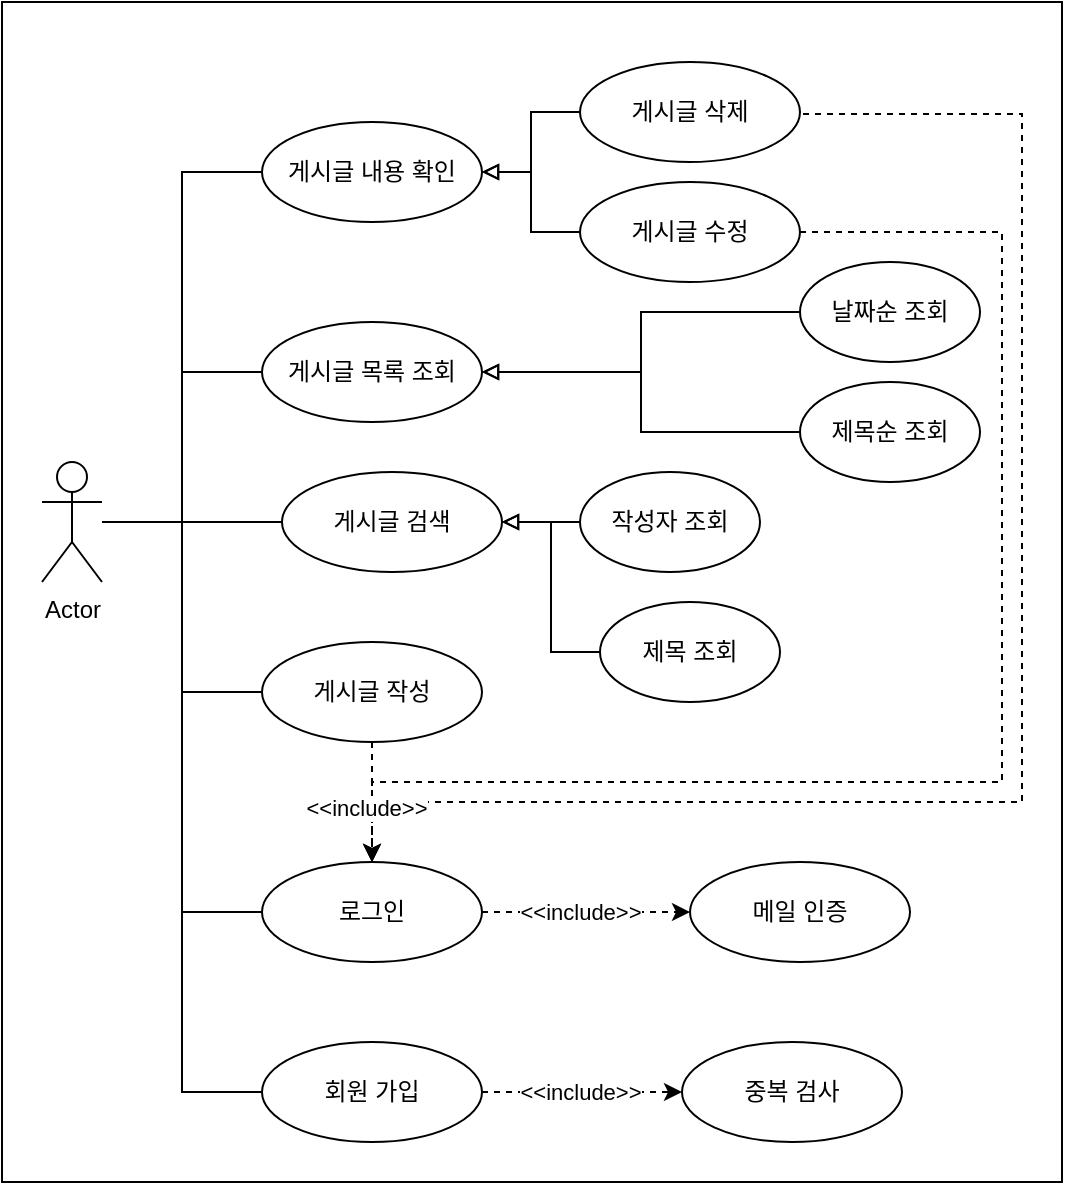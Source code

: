 <mxfile version="24.6.4" type="github">
  <diagram name="페이지-1" id="AC-dUKgvoR48rX43May5">
    <mxGraphModel dx="1434" dy="746" grid="1" gridSize="10" guides="1" tooltips="1" connect="1" arrows="1" fold="1" page="1" pageScale="1" pageWidth="827" pageHeight="1169" math="0" shadow="0">
      <root>
        <mxCell id="0" />
        <mxCell id="1" parent="0" />
        <mxCell id="-usTBtMu-Bp_jDqedm4--37" value="" style="rounded=0;whiteSpace=wrap;html=1;" vertex="1" parent="1">
          <mxGeometry x="70" y="30" width="530" height="590" as="geometry" />
        </mxCell>
        <mxCell id="-usTBtMu-Bp_jDqedm4--30" style="edgeStyle=orthogonalEdgeStyle;rounded=0;orthogonalLoop=1;jettySize=auto;html=1;entryX=0;entryY=0.5;entryDx=0;entryDy=0;endArrow=none;endFill=0;" edge="1" parent="1" source="-usTBtMu-Bp_jDqedm4--1" target="-usTBtMu-Bp_jDqedm4--4">
          <mxGeometry relative="1" as="geometry" />
        </mxCell>
        <mxCell id="-usTBtMu-Bp_jDqedm4--31" style="edgeStyle=orthogonalEdgeStyle;rounded=0;orthogonalLoop=1;jettySize=auto;html=1;entryX=0;entryY=0.5;entryDx=0;entryDy=0;endArrow=none;endFill=0;" edge="1" parent="1" source="-usTBtMu-Bp_jDqedm4--1" target="-usTBtMu-Bp_jDqedm4--9">
          <mxGeometry relative="1" as="geometry" />
        </mxCell>
        <mxCell id="-usTBtMu-Bp_jDqedm4--32" style="edgeStyle=orthogonalEdgeStyle;rounded=0;orthogonalLoop=1;jettySize=auto;html=1;entryX=0;entryY=0.5;entryDx=0;entryDy=0;endArrow=none;endFill=0;" edge="1" parent="1" source="-usTBtMu-Bp_jDqedm4--1" target="-usTBtMu-Bp_jDqedm4--12">
          <mxGeometry relative="1" as="geometry" />
        </mxCell>
        <mxCell id="-usTBtMu-Bp_jDqedm4--33" style="edgeStyle=orthogonalEdgeStyle;rounded=0;orthogonalLoop=1;jettySize=auto;html=1;entryX=0;entryY=0.5;entryDx=0;entryDy=0;endArrow=none;endFill=0;" edge="1" parent="1" source="-usTBtMu-Bp_jDqedm4--1" target="-usTBtMu-Bp_jDqedm4--18">
          <mxGeometry relative="1" as="geometry" />
        </mxCell>
        <mxCell id="-usTBtMu-Bp_jDqedm4--34" style="edgeStyle=orthogonalEdgeStyle;rounded=0;orthogonalLoop=1;jettySize=auto;html=1;entryX=0;entryY=0.5;entryDx=0;entryDy=0;endArrow=none;endFill=0;" edge="1" parent="1" source="-usTBtMu-Bp_jDqedm4--1" target="-usTBtMu-Bp_jDqedm4--19">
          <mxGeometry relative="1" as="geometry" />
        </mxCell>
        <mxCell id="-usTBtMu-Bp_jDqedm4--45" style="edgeStyle=orthogonalEdgeStyle;rounded=0;orthogonalLoop=1;jettySize=auto;html=1;endArrow=none;endFill=0;" edge="1" parent="1" source="-usTBtMu-Bp_jDqedm4--1" target="-usTBtMu-Bp_jDqedm4--43">
          <mxGeometry relative="1" as="geometry" />
        </mxCell>
        <mxCell id="-usTBtMu-Bp_jDqedm4--1" value="Actor" style="shape=umlActor;verticalLabelPosition=bottom;verticalAlign=top;html=1;outlineConnect=0;" vertex="1" parent="1">
          <mxGeometry x="90" y="260" width="30" height="60" as="geometry" />
        </mxCell>
        <mxCell id="-usTBtMu-Bp_jDqedm4--4" value="게시글 내용 확인" style="ellipse;whiteSpace=wrap;html=1;" vertex="1" parent="1">
          <mxGeometry x="200" y="90" width="110" height="50" as="geometry" />
        </mxCell>
        <mxCell id="-usTBtMu-Bp_jDqedm4--9" value="게시글 목록 조회" style="ellipse;whiteSpace=wrap;html=1;" vertex="1" parent="1">
          <mxGeometry x="200" y="190" width="110" height="50" as="geometry" />
        </mxCell>
        <mxCell id="-usTBtMu-Bp_jDqedm4--21" style="edgeStyle=orthogonalEdgeStyle;rounded=0;orthogonalLoop=1;jettySize=auto;html=1;entryX=1;entryY=0.5;entryDx=0;entryDy=0;endArrow=block;endFill=0;" edge="1" parent="1" source="-usTBtMu-Bp_jDqedm4--10" target="-usTBtMu-Bp_jDqedm4--4">
          <mxGeometry relative="1" as="geometry" />
        </mxCell>
        <mxCell id="-usTBtMu-Bp_jDqedm4--49" style="rounded=0;orthogonalLoop=1;jettySize=auto;html=1;entryX=0.5;entryY=0;entryDx=0;entryDy=0;dashed=1;strokeColor=default;edgeStyle=orthogonalEdgeStyle;" edge="1" parent="1" source="-usTBtMu-Bp_jDqedm4--10" target="-usTBtMu-Bp_jDqedm4--18">
          <mxGeometry relative="1" as="geometry">
            <Array as="points">
              <mxPoint x="570" y="145" />
              <mxPoint x="570" y="420" />
              <mxPoint x="255" y="420" />
            </Array>
          </mxGeometry>
        </mxCell>
        <mxCell id="-usTBtMu-Bp_jDqedm4--10" value="게시글 수정" style="ellipse;whiteSpace=wrap;html=1;" vertex="1" parent="1">
          <mxGeometry x="359" y="120" width="110" height="50" as="geometry" />
        </mxCell>
        <mxCell id="-usTBtMu-Bp_jDqedm4--20" style="edgeStyle=orthogonalEdgeStyle;rounded=0;orthogonalLoop=1;jettySize=auto;html=1;entryX=1;entryY=0.5;entryDx=0;entryDy=0;endArrow=block;endFill=0;" edge="1" parent="1" source="-usTBtMu-Bp_jDqedm4--11" target="-usTBtMu-Bp_jDqedm4--4">
          <mxGeometry relative="1" as="geometry" />
        </mxCell>
        <mxCell id="-usTBtMu-Bp_jDqedm4--50" style="rounded=0;orthogonalLoop=1;jettySize=auto;html=1;entryX=0.5;entryY=0;entryDx=0;entryDy=0;dashed=1;edgeStyle=orthogonalEdgeStyle;" edge="1" parent="1" target="-usTBtMu-Bp_jDqedm4--18">
          <mxGeometry relative="1" as="geometry">
            <mxPoint x="465.5" y="85" as="sourcePoint" />
            <mxPoint x="251.5" y="460" as="targetPoint" />
            <Array as="points">
              <mxPoint x="465" y="86" />
              <mxPoint x="580" y="86" />
              <mxPoint x="580" y="430" />
              <mxPoint x="255" y="430" />
            </Array>
          </mxGeometry>
        </mxCell>
        <mxCell id="-usTBtMu-Bp_jDqedm4--11" value="게시글 삭제" style="ellipse;whiteSpace=wrap;html=1;" vertex="1" parent="1">
          <mxGeometry x="359" y="60" width="110" height="50" as="geometry" />
        </mxCell>
        <mxCell id="-usTBtMu-Bp_jDqedm4--38" style="edgeStyle=orthogonalEdgeStyle;rounded=0;orthogonalLoop=1;jettySize=auto;html=1;exitX=0.5;exitY=1;exitDx=0;exitDy=0;entryX=0.5;entryY=0;entryDx=0;entryDy=0;dashed=1;" edge="1" parent="1" source="-usTBtMu-Bp_jDqedm4--12" target="-usTBtMu-Bp_jDqedm4--18">
          <mxGeometry relative="1" as="geometry" />
        </mxCell>
        <mxCell id="-usTBtMu-Bp_jDqedm4--39" value="&amp;lt;&amp;lt;include&amp;gt;&amp;gt;" style="edgeLabel;html=1;align=center;verticalAlign=middle;resizable=0;points=[];" vertex="1" connectable="0" parent="-usTBtMu-Bp_jDqedm4--38">
          <mxGeometry x="0.1" y="-3" relative="1" as="geometry">
            <mxPoint as="offset" />
          </mxGeometry>
        </mxCell>
        <mxCell id="-usTBtMu-Bp_jDqedm4--12" value="게시글 작성" style="ellipse;whiteSpace=wrap;html=1;" vertex="1" parent="1">
          <mxGeometry x="200" y="350" width="110" height="50" as="geometry" />
        </mxCell>
        <mxCell id="-usTBtMu-Bp_jDqedm4--24" style="edgeStyle=orthogonalEdgeStyle;rounded=0;orthogonalLoop=1;jettySize=auto;html=1;endArrow=block;endFill=0;" edge="1" parent="1" source="-usTBtMu-Bp_jDqedm4--13" target="-usTBtMu-Bp_jDqedm4--9">
          <mxGeometry relative="1" as="geometry" />
        </mxCell>
        <mxCell id="-usTBtMu-Bp_jDqedm4--13" value="날짜순 조회" style="ellipse;whiteSpace=wrap;html=1;" vertex="1" parent="1">
          <mxGeometry x="469" y="160" width="90" height="50" as="geometry" />
        </mxCell>
        <mxCell id="-usTBtMu-Bp_jDqedm4--25" style="edgeStyle=orthogonalEdgeStyle;rounded=0;orthogonalLoop=1;jettySize=auto;html=1;entryX=1;entryY=0.5;entryDx=0;entryDy=0;endArrow=block;endFill=0;" edge="1" parent="1" source="-usTBtMu-Bp_jDqedm4--16" target="-usTBtMu-Bp_jDqedm4--9">
          <mxGeometry relative="1" as="geometry" />
        </mxCell>
        <mxCell id="-usTBtMu-Bp_jDqedm4--16" value="제목순 조회" style="ellipse;whiteSpace=wrap;html=1;" vertex="1" parent="1">
          <mxGeometry x="469" y="220" width="90" height="50" as="geometry" />
        </mxCell>
        <mxCell id="-usTBtMu-Bp_jDqedm4--28" style="edgeStyle=orthogonalEdgeStyle;rounded=0;orthogonalLoop=1;jettySize=auto;html=1;entryX=0;entryY=0.5;entryDx=0;entryDy=0;dashed=1;" edge="1" parent="1" source="-usTBtMu-Bp_jDqedm4--18" target="-usTBtMu-Bp_jDqedm4--27">
          <mxGeometry relative="1" as="geometry" />
        </mxCell>
        <mxCell id="-usTBtMu-Bp_jDqedm4--29" value="&amp;lt;&amp;lt;include&amp;gt;&amp;gt;" style="edgeLabel;html=1;align=center;verticalAlign=middle;resizable=0;points=[];" vertex="1" connectable="0" parent="-usTBtMu-Bp_jDqedm4--28">
          <mxGeometry x="-0.067" y="-2" relative="1" as="geometry">
            <mxPoint y="-2" as="offset" />
          </mxGeometry>
        </mxCell>
        <mxCell id="-usTBtMu-Bp_jDqedm4--18" value="로그인" style="ellipse;whiteSpace=wrap;html=1;" vertex="1" parent="1">
          <mxGeometry x="200" y="460" width="110" height="50" as="geometry" />
        </mxCell>
        <mxCell id="-usTBtMu-Bp_jDqedm4--41" value="" style="edgeStyle=orthogonalEdgeStyle;rounded=0;orthogonalLoop=1;jettySize=auto;html=1;dashed=1;" edge="1" parent="1" source="-usTBtMu-Bp_jDqedm4--19" target="-usTBtMu-Bp_jDqedm4--40">
          <mxGeometry relative="1" as="geometry" />
        </mxCell>
        <mxCell id="-usTBtMu-Bp_jDqedm4--42" value="&amp;lt;&amp;lt;include&amp;gt;&amp;gt;" style="edgeLabel;html=1;align=center;verticalAlign=middle;resizable=0;points=[];" vertex="1" connectable="0" parent="-usTBtMu-Bp_jDqedm4--41">
          <mxGeometry x="0.4" y="1" relative="1" as="geometry">
            <mxPoint x="-21" y="1" as="offset" />
          </mxGeometry>
        </mxCell>
        <mxCell id="-usTBtMu-Bp_jDqedm4--19" value="회원 가입" style="ellipse;whiteSpace=wrap;html=1;" vertex="1" parent="1">
          <mxGeometry x="200" y="550" width="110" height="50" as="geometry" />
        </mxCell>
        <mxCell id="-usTBtMu-Bp_jDqedm4--47" style="edgeStyle=orthogonalEdgeStyle;rounded=0;orthogonalLoop=1;jettySize=auto;html=1;entryX=1;entryY=0.5;entryDx=0;entryDy=0;endArrow=block;endFill=0;" edge="1" parent="1" source="-usTBtMu-Bp_jDqedm4--22" target="-usTBtMu-Bp_jDqedm4--43">
          <mxGeometry relative="1" as="geometry" />
        </mxCell>
        <mxCell id="-usTBtMu-Bp_jDqedm4--22" value="작성자 조회" style="ellipse;whiteSpace=wrap;html=1;" vertex="1" parent="1">
          <mxGeometry x="359" y="265" width="90" height="50" as="geometry" />
        </mxCell>
        <mxCell id="-usTBtMu-Bp_jDqedm4--27" value="메일 인증" style="ellipse;whiteSpace=wrap;html=1;" vertex="1" parent="1">
          <mxGeometry x="414" y="460" width="110" height="50" as="geometry" />
        </mxCell>
        <mxCell id="-usTBtMu-Bp_jDqedm4--40" value="중복 검사" style="ellipse;whiteSpace=wrap;html=1;" vertex="1" parent="1">
          <mxGeometry x="410" y="550" width="110" height="50" as="geometry" />
        </mxCell>
        <mxCell id="-usTBtMu-Bp_jDqedm4--43" value="게시글 검색" style="ellipse;whiteSpace=wrap;html=1;" vertex="1" parent="1">
          <mxGeometry x="210" y="265" width="110" height="50" as="geometry" />
        </mxCell>
        <mxCell id="-usTBtMu-Bp_jDqedm4--48" style="edgeStyle=orthogonalEdgeStyle;rounded=0;orthogonalLoop=1;jettySize=auto;html=1;entryX=1;entryY=0.5;entryDx=0;entryDy=0;endArrow=block;endFill=0;" edge="1" parent="1" source="-usTBtMu-Bp_jDqedm4--46" target="-usTBtMu-Bp_jDqedm4--43">
          <mxGeometry relative="1" as="geometry" />
        </mxCell>
        <mxCell id="-usTBtMu-Bp_jDqedm4--46" value="제목 조회" style="ellipse;whiteSpace=wrap;html=1;" vertex="1" parent="1">
          <mxGeometry x="369" y="330" width="90" height="50" as="geometry" />
        </mxCell>
      </root>
    </mxGraphModel>
  </diagram>
</mxfile>
